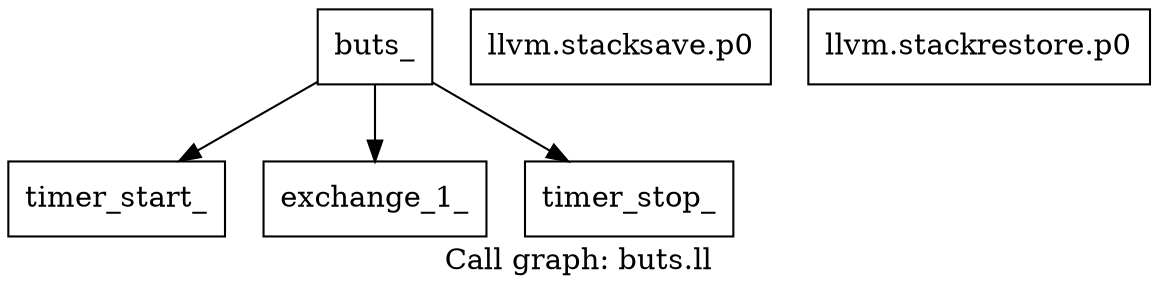 digraph "Call graph: buts.ll" {
	label="Call graph: buts.ll";

	Node0x55af51da5c90 [shape=record,label="{buts_}"];
	Node0x55af51da5c90 -> Node0x55af51da5d40;
	Node0x55af51da5c90 -> Node0x55af51da5df0;
	Node0x55af51da5c90 -> Node0x55af51da5750;
	Node0x55af51da5d40 [shape=record,label="{timer_start_}"];
	Node0x55af51da5df0 [shape=record,label="{exchange_1_}"];
	Node0x55af51da5750 [shape=record,label="{timer_stop_}"];
	Node0x55af51dab430 [shape=record,label="{llvm.stacksave.p0}"];
	Node0x55af51dab600 [shape=record,label="{llvm.stackrestore.p0}"];
}
